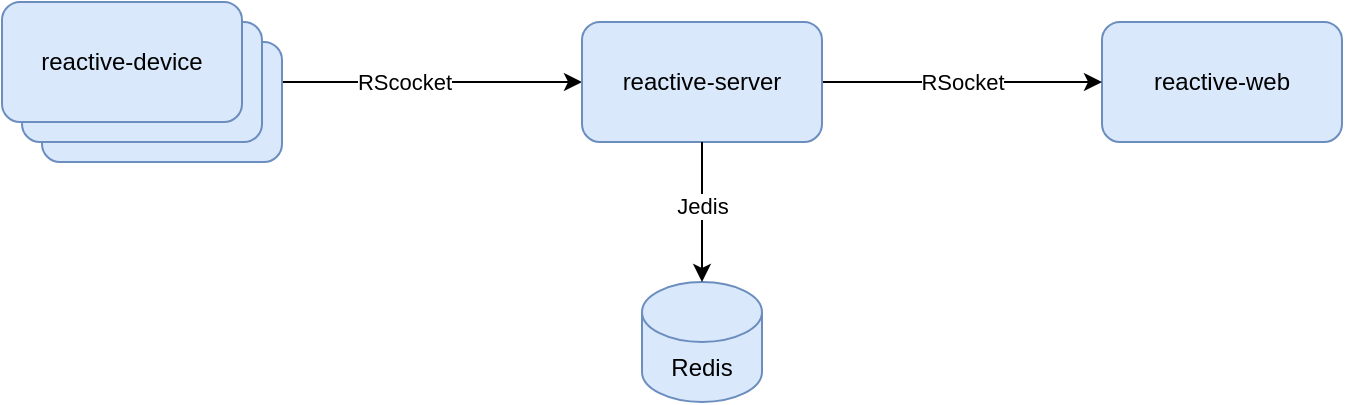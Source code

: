 <mxfile version="14.9.3" type="device"><diagram id="4mZu3wh91h0M--5PG3Sa" name="Page-1"><mxGraphModel dx="1422" dy="780" grid="1" gridSize="10" guides="1" tooltips="1" connect="1" arrows="1" fold="1" page="1" pageScale="1" pageWidth="850" pageHeight="1100" math="0" shadow="0"><root><mxCell id="0"/><mxCell id="1" parent="0"/><mxCell id="1r_-NGRn89yCOgg1qIgn-2" value="reactive-web" style="rounded=1;whiteSpace=wrap;html=1;fillColor=#dae8fc;strokeColor=#6c8ebf;" parent="1" vertex="1"><mxGeometry x="620" y="90" width="120" height="60" as="geometry"/></mxCell><mxCell id="1r_-NGRn89yCOgg1qIgn-6" style="edgeStyle=orthogonalEdgeStyle;rounded=0;orthogonalLoop=1;jettySize=auto;html=1;entryX=0;entryY=0.5;entryDx=0;entryDy=0;exitX=1;exitY=0.5;exitDx=0;exitDy=0;" parent="1" source="1r_-NGRn89yCOgg1qIgn-3" target="1r_-NGRn89yCOgg1qIgn-2" edge="1"><mxGeometry relative="1" as="geometry"/></mxCell><mxCell id="1r_-NGRn89yCOgg1qIgn-10" value="RSocket" style="edgeLabel;html=1;align=center;verticalAlign=middle;resizable=0;points=[];" parent="1r_-NGRn89yCOgg1qIgn-6" vertex="1" connectable="0"><mxGeometry x="0.2" y="-1" relative="1" as="geometry"><mxPoint x="-14" y="-1" as="offset"/></mxGeometry></mxCell><mxCell id="1r_-NGRn89yCOgg1qIgn-7" style="edgeStyle=orthogonalEdgeStyle;rounded=0;orthogonalLoop=1;jettySize=auto;html=1;exitX=1;exitY=0.5;exitDx=0;exitDy=0;entryX=0;entryY=0.5;entryDx=0;entryDy=0;" parent="1" source="1r_-NGRn89yCOgg1qIgn-8" target="1r_-NGRn89yCOgg1qIgn-3" edge="1"><mxGeometry relative="1" as="geometry"><mxPoint x="150" y="397" as="targetPoint"/></mxGeometry></mxCell><mxCell id="1r_-NGRn89yCOgg1qIgn-9" value="RScocket" style="edgeLabel;html=1;align=center;verticalAlign=middle;resizable=0;points=[];" parent="1r_-NGRn89yCOgg1qIgn-7" vertex="1" connectable="0"><mxGeometry x="-0.319" y="-1" relative="1" as="geometry"><mxPoint x="16" y="-1" as="offset"/></mxGeometry></mxCell><mxCell id="1r_-NGRn89yCOgg1qIgn-12" value="" style="group;rounded=1;" parent="1" vertex="1" connectable="0"><mxGeometry x="70" y="80" width="140" height="80" as="geometry"/></mxCell><mxCell id="1r_-NGRn89yCOgg1qIgn-11" value="reactive-device" style="rounded=1;whiteSpace=wrap;html=1;fillColor=#dae8fc;strokeColor=#6c8ebf;" parent="1r_-NGRn89yCOgg1qIgn-12" vertex="1"><mxGeometry x="20" y="20" width="120" height="60" as="geometry"/></mxCell><mxCell id="1r_-NGRn89yCOgg1qIgn-8" value="reactive-device" style="rounded=1;whiteSpace=wrap;html=1;fillColor=#dae8fc;strokeColor=#6c8ebf;" parent="1r_-NGRn89yCOgg1qIgn-12" vertex="1"><mxGeometry x="10" y="10" width="120" height="60" as="geometry"/></mxCell><mxCell id="1r_-NGRn89yCOgg1qIgn-5" value="reactive-device" style="rounded=1;whiteSpace=wrap;html=1;fillColor=#dae8fc;strokeColor=#6c8ebf;" parent="1r_-NGRn89yCOgg1qIgn-12" vertex="1"><mxGeometry width="120" height="60" as="geometry"/></mxCell><mxCell id="1r_-NGRn89yCOgg1qIgn-3" value="reactive-server" style="rounded=1;whiteSpace=wrap;html=1;fillColor=#dae8fc;strokeColor=#6c8ebf;" parent="1" vertex="1"><mxGeometry x="360" y="90" width="120" height="60" as="geometry"/></mxCell><mxCell id="1r_-NGRn89yCOgg1qIgn-14" value="Redis" style="shape=cylinder3;whiteSpace=wrap;html=1;boundedLbl=1;backgroundOutline=1;size=15;fillColor=#dae8fc;strokeColor=#6c8ebf;" parent="1" vertex="1"><mxGeometry x="390" y="220" width="60" height="60" as="geometry"/></mxCell><mxCell id="1r_-NGRn89yCOgg1qIgn-15" style="edgeStyle=orthogonalEdgeStyle;rounded=0;orthogonalLoop=1;jettySize=auto;html=1;" parent="1" source="1r_-NGRn89yCOgg1qIgn-3" target="1r_-NGRn89yCOgg1qIgn-14" edge="1"><mxGeometry x="350" y="80" as="geometry"><Array as="points"><mxPoint x="420" y="170"/><mxPoint x="420" y="170"/></Array></mxGeometry></mxCell><mxCell id="1r_-NGRn89yCOgg1qIgn-16" value="Jedis" style="edgeLabel;html=1;align=center;verticalAlign=middle;resizable=0;points=[];" parent="1r_-NGRn89yCOgg1qIgn-15" vertex="1" connectable="0"><mxGeometry x="-0.283" y="2" relative="1" as="geometry"><mxPoint x="-2" y="7" as="offset"/></mxGeometry></mxCell></root></mxGraphModel></diagram></mxfile>